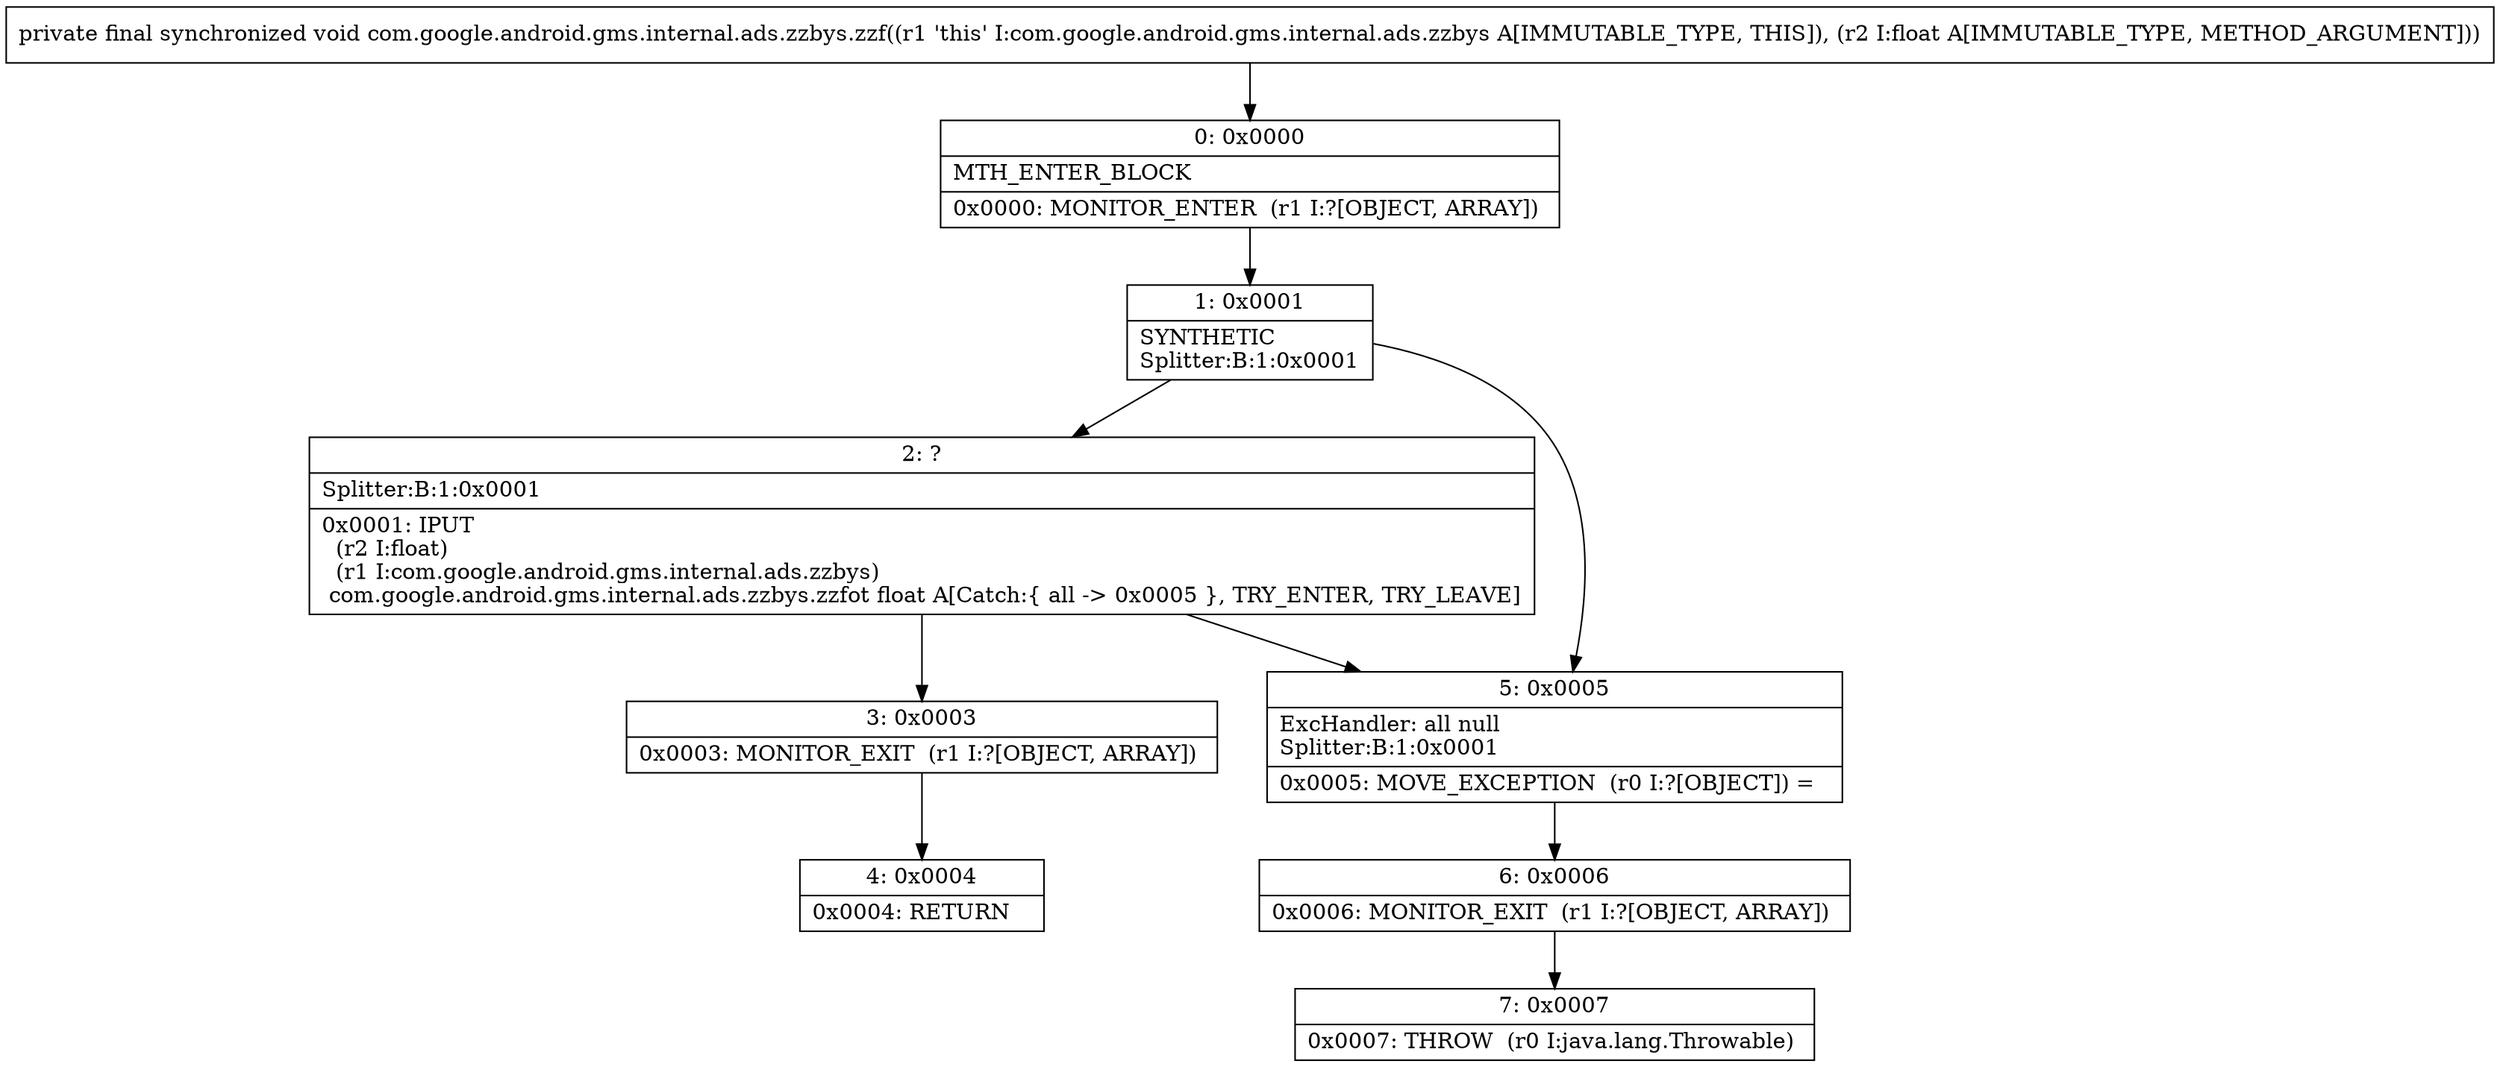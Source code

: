 digraph "CFG forcom.google.android.gms.internal.ads.zzbys.zzf(F)V" {
Node_0 [shape=record,label="{0\:\ 0x0000|MTH_ENTER_BLOCK\l|0x0000: MONITOR_ENTER  (r1 I:?[OBJECT, ARRAY]) \l}"];
Node_1 [shape=record,label="{1\:\ 0x0001|SYNTHETIC\lSplitter:B:1:0x0001\l}"];
Node_2 [shape=record,label="{2\:\ ?|Splitter:B:1:0x0001\l|0x0001: IPUT  \l  (r2 I:float)\l  (r1 I:com.google.android.gms.internal.ads.zzbys)\l com.google.android.gms.internal.ads.zzbys.zzfot float A[Catch:\{ all \-\> 0x0005 \}, TRY_ENTER, TRY_LEAVE]\l}"];
Node_3 [shape=record,label="{3\:\ 0x0003|0x0003: MONITOR_EXIT  (r1 I:?[OBJECT, ARRAY]) \l}"];
Node_4 [shape=record,label="{4\:\ 0x0004|0x0004: RETURN   \l}"];
Node_5 [shape=record,label="{5\:\ 0x0005|ExcHandler: all null\lSplitter:B:1:0x0001\l|0x0005: MOVE_EXCEPTION  (r0 I:?[OBJECT]) =  \l}"];
Node_6 [shape=record,label="{6\:\ 0x0006|0x0006: MONITOR_EXIT  (r1 I:?[OBJECT, ARRAY]) \l}"];
Node_7 [shape=record,label="{7\:\ 0x0007|0x0007: THROW  (r0 I:java.lang.Throwable) \l}"];
MethodNode[shape=record,label="{private final synchronized void com.google.android.gms.internal.ads.zzbys.zzf((r1 'this' I:com.google.android.gms.internal.ads.zzbys A[IMMUTABLE_TYPE, THIS]), (r2 I:float A[IMMUTABLE_TYPE, METHOD_ARGUMENT])) }"];
MethodNode -> Node_0;
Node_0 -> Node_1;
Node_1 -> Node_2;
Node_1 -> Node_5;
Node_2 -> Node_3;
Node_2 -> Node_5;
Node_3 -> Node_4;
Node_5 -> Node_6;
Node_6 -> Node_7;
}

